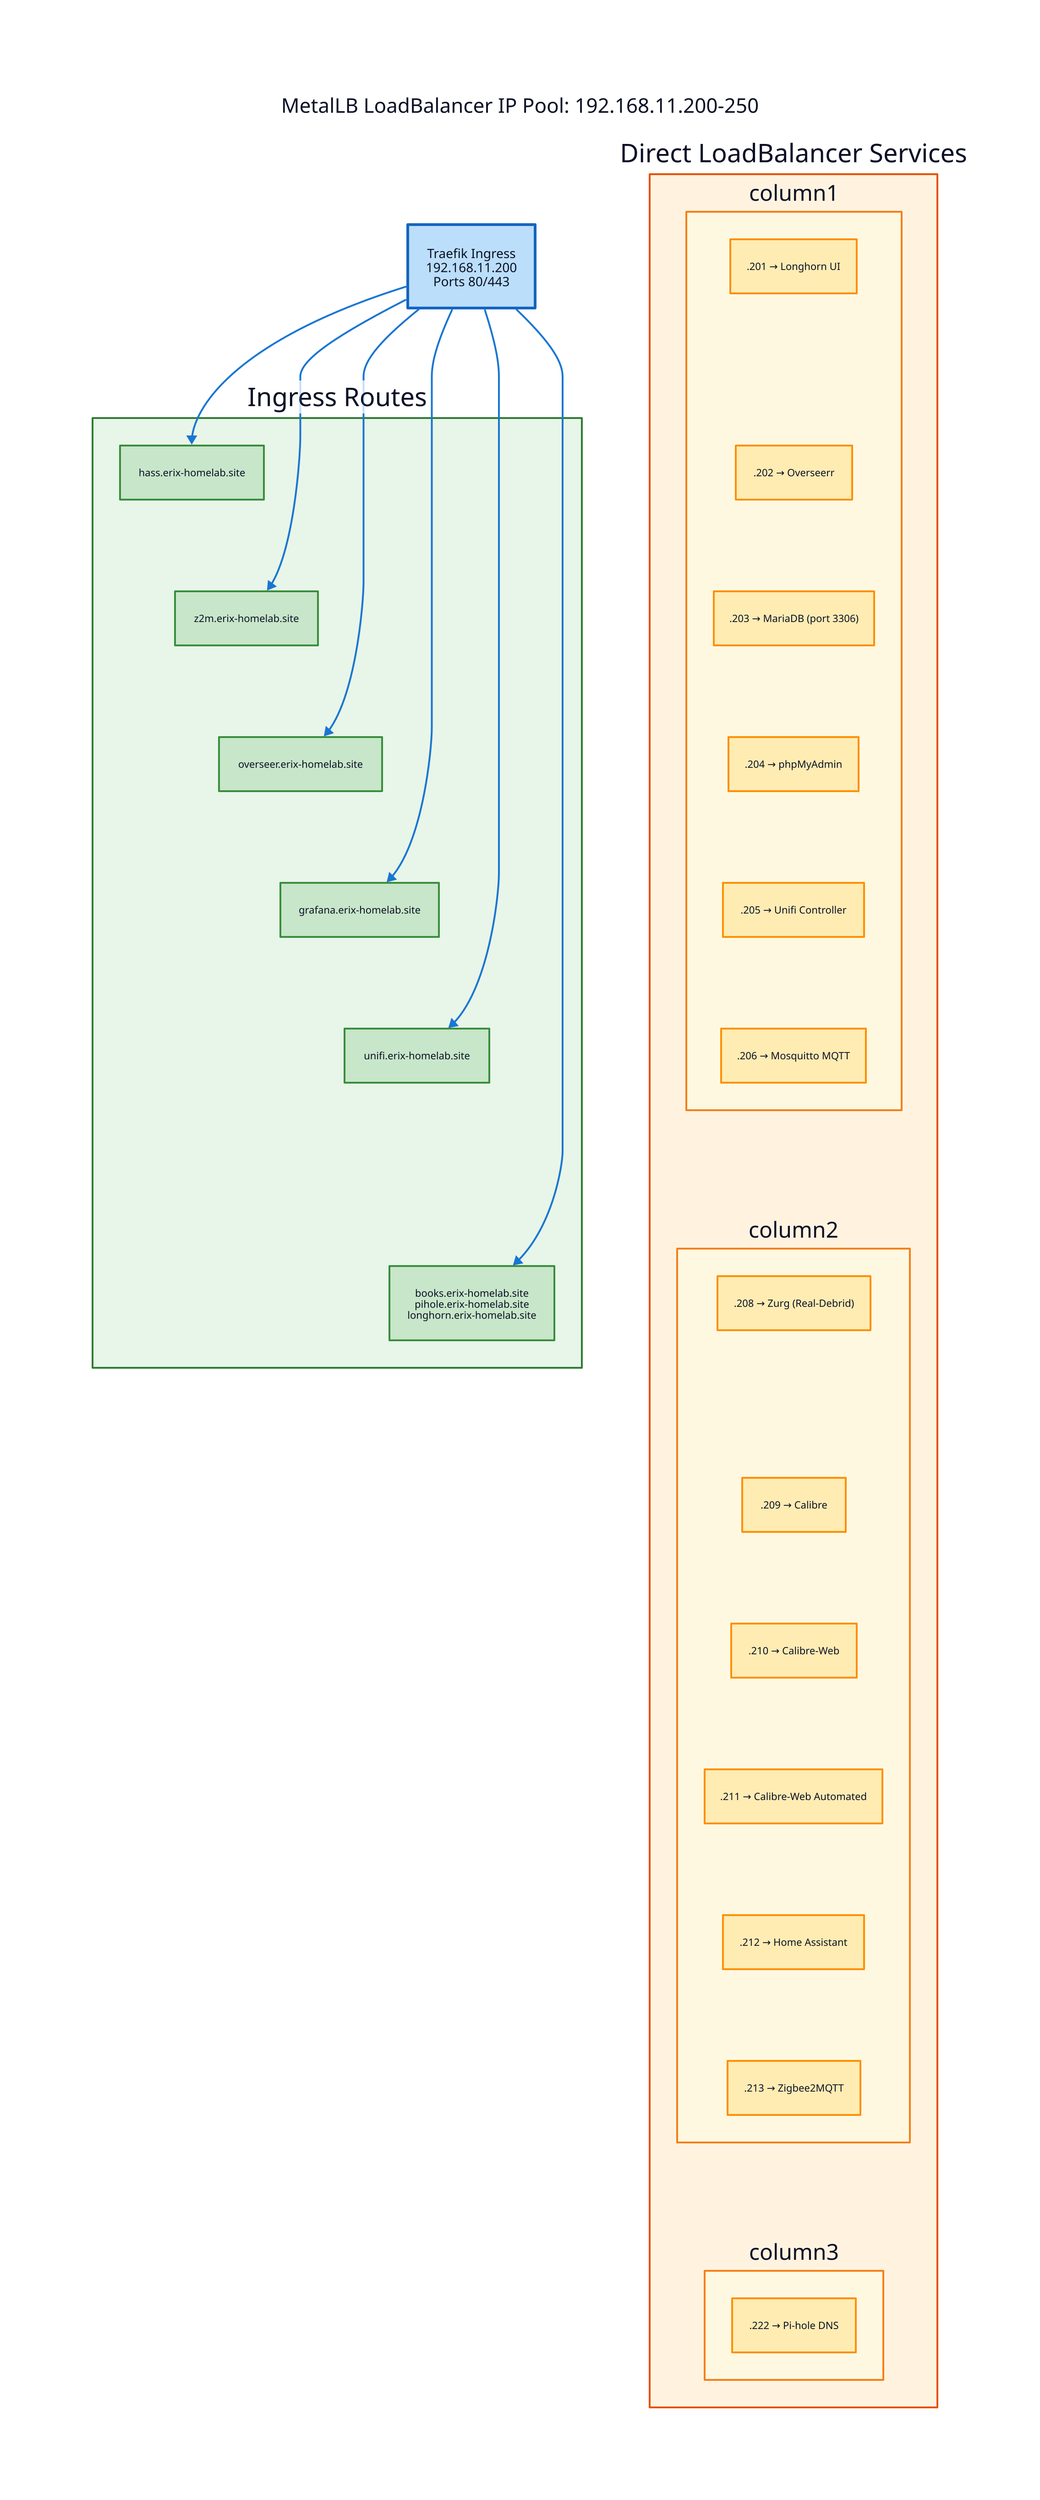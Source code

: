 direction: down

title: MetalLB LoadBalancer IP Pool: 192.168.11.200-250 {
  near: top-center
  shape: text
  style: {
    font-size: 22
    bold: true
  }
}

traefik: {
  label: "Traefik Ingress\n192.168.11.200\nPorts 80/443"
  shape: rectangle
  style.fill: "#bbdefb"
  style.stroke: "#1565c0"
  style.font-size: 14
  style.bold: true
  style.stroke-width: 3
}

ingress_routes: Ingress Routes {
  style.fill: "#e8f5e9"
  style.stroke: "#2e7d32"

  route1: {
    label: "hass.erix-homelab.site"
    shape: rectangle
    style.fill: "#c8e6c9"
    style.stroke: "#388e3c"
    style.font-size: 11
  }

  route2: {
    label: "z2m.erix-homelab.site"
    shape: rectangle
    style.fill: "#c8e6c9"
    style.stroke: "#388e3c"
    style.font-size: 11
  }

  route3: {
    label: "overseer.erix-homelab.site"
    shape: rectangle
    style.fill: "#c8e6c9"
    style.stroke: "#388e3c"
    style.font-size: 11
  }

  route4: {
    label: "grafana.erix-homelab.site"
    shape: rectangle
    style.fill: "#c8e6c9"
    style.stroke: "#388e3c"
    style.font-size: 11
  }

  route5: {
    label: "unifi.erix-homelab.site"
    shape: rectangle
    style.fill: "#c8e6c9"
    style.stroke: "#388e3c"
    style.font-size: 11
  }

  route6: {
    label: "books.erix-homelab.site\npihole.erix-homelab.site\nlonghorn.erix-homelab.site"
    shape: rectangle
    style.fill: "#c8e6c9"
    style.stroke: "#388e3c"
    style.font-size: 11
  }

  route1 -> route2: {style.opacity: 0}
  route2 -> route3: {style.opacity: 0}
  route3 -> route4: {style.opacity: 0}
  route4 -> route5: {style.opacity: 0}
  route5 -> route6: {style.opacity: 0}
}

direct_lb: Direct LoadBalancer Services {
  style.fill: "#fff3e0"
  style.stroke: "#e65100"

  column1: {
    style.fill: "#fff8e1"
    style.stroke: "#f57f17"

    lb201: ".201 → Longhorn UI" {
      shape: rectangle
      style.fill: "#ffecb3"
      style.stroke: "#ff8f00"
      style.font-size: 11
    }

    lb202: ".202 → Overseerr" {
      shape: rectangle
      style.fill: "#ffecb3"
      style.stroke: "#ff8f00"
      style.font-size: 11
    }

    lb203: ".203 → MariaDB (port 3306)" {
      shape: rectangle
      style.fill: "#ffecb3"
      style.stroke: "#ff8f00"
      style.font-size: 11
    }

    lb204: ".204 → phpMyAdmin" {
      shape: rectangle
      style.fill: "#ffecb3"
      style.stroke: "#ff8f00"
      style.font-size: 11
    }

    lb205: ".205 → Unifi Controller" {
      shape: rectangle
      style.fill: "#ffecb3"
      style.stroke: "#ff8f00"
      style.font-size: 11
    }

    lb206: ".206 → Mosquitto MQTT" {
      shape: rectangle
      style.fill: "#ffecb3"
      style.stroke: "#ff8f00"
      style.font-size: 11
    }

    lb201 -> lb202: {style.opacity: 0}
    lb202 -> lb203: {style.opacity: 0}
    lb203 -> lb204: {style.opacity: 0}
    lb204 -> lb205: {style.opacity: 0}
    lb205 -> lb206: {style.opacity: 0}
  }

  column2: {
    style.fill: "#fff8e1"
    style.stroke: "#f57f17"

    lb208: ".208 → Zurg (Real-Debrid)" {
      shape: rectangle
      style.fill: "#ffecb3"
      style.stroke: "#ff8f00"
      style.font-size: 11
    }

    lb209: ".209 → Calibre" {
      shape: rectangle
      style.fill: "#ffecb3"
      style.stroke: "#ff8f00"
      style.font-size: 11
    }

    lb210: ".210 → Calibre-Web" {
      shape: rectangle
      style.fill: "#ffecb3"
      style.stroke: "#ff8f00"
      style.font-size: 11
    }

    lb211: ".211 → Calibre-Web Automated" {
      shape: rectangle
      style.fill: "#ffecb3"
      style.stroke: "#ff8f00"
      style.font-size: 11
    }

    lb212: ".212 → Home Assistant" {
      shape: rectangle
      style.fill: "#ffecb3"
      style.stroke: "#ff8f00"
      style.font-size: 11
    }

    lb213: ".213 → Zigbee2MQTT" {
      shape: rectangle
      style.fill: "#ffecb3"
      style.stroke: "#ff8f00"
      style.font-size: 11
    }

    lb208 -> lb209: {style.opacity: 0}
    lb209 -> lb210: {style.opacity: 0}
    lb210 -> lb211: {style.opacity: 0}
    lb211 -> lb212: {style.opacity: 0}
    lb212 -> lb213: {style.opacity: 0}
  }

  column3: {
    style.fill: "#fff8e1"
    style.stroke: "#f57f17"

    lb222: ".222 → Pi-hole DNS" {
      shape: rectangle
      style.fill: "#ffecb3"
      style.stroke: "#ff8f00"
      style.font-size: 11
    }
  }

  column1 -> column2: {style.opacity: 0}
  column2 -> column3: {style.opacity: 0}
}

# Connections
traefik -> ingress_routes.route1: {
  style.stroke-width: 2
  style.stroke: "#1976d2"
}

traefik -> ingress_routes.route2: {
  style.stroke-width: 2
  style.stroke: "#1976d2"
}

traefik -> ingress_routes.route3: {
  style.stroke-width: 2
  style.stroke: "#1976d2"
}

traefik -> ingress_routes.route4: {
  style.stroke-width: 2
  style.stroke: "#1976d2"
}

traefik -> ingress_routes.route5: {
  style.stroke-width: 2
  style.stroke: "#1976d2"
}

traefik -> ingress_routes.route6: {
  style.stroke-width: 2
  style.stroke: "#1976d2"
}
